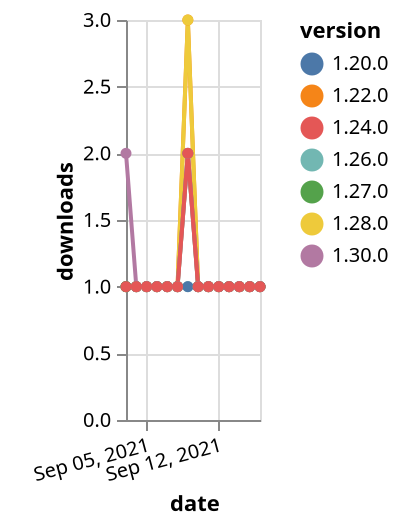 {"$schema": "https://vega.github.io/schema/vega-lite/v5.json", "description": "A simple bar chart with embedded data.", "data": {"values": [{"date": "2021-09-03", "total": 282, "delta": 1, "version": "1.22.0"}, {"date": "2021-09-04", "total": 283, "delta": 1, "version": "1.22.0"}, {"date": "2021-09-05", "total": 284, "delta": 1, "version": "1.22.0"}, {"date": "2021-09-06", "total": 285, "delta": 1, "version": "1.22.0"}, {"date": "2021-09-07", "total": 286, "delta": 1, "version": "1.22.0"}, {"date": "2021-09-08", "total": 287, "delta": 1, "version": "1.22.0"}, {"date": "2021-09-09", "total": 290, "delta": 3, "version": "1.22.0"}, {"date": "2021-09-10", "total": 291, "delta": 1, "version": "1.22.0"}, {"date": "2021-09-11", "total": 292, "delta": 1, "version": "1.22.0"}, {"date": "2021-09-12", "total": 293, "delta": 1, "version": "1.22.0"}, {"date": "2021-09-13", "total": 294, "delta": 1, "version": "1.22.0"}, {"date": "2021-09-14", "total": 295, "delta": 1, "version": "1.22.0"}, {"date": "2021-09-15", "total": 296, "delta": 1, "version": "1.22.0"}, {"date": "2021-09-16", "total": 297, "delta": 1, "version": "1.22.0"}, {"date": "2021-09-03", "total": 161, "delta": 1, "version": "1.28.0"}, {"date": "2021-09-04", "total": 162, "delta": 1, "version": "1.28.0"}, {"date": "2021-09-05", "total": 163, "delta": 1, "version": "1.28.0"}, {"date": "2021-09-06", "total": 164, "delta": 1, "version": "1.28.0"}, {"date": "2021-09-07", "total": 165, "delta": 1, "version": "1.28.0"}, {"date": "2021-09-08", "total": 166, "delta": 1, "version": "1.28.0"}, {"date": "2021-09-09", "total": 169, "delta": 3, "version": "1.28.0"}, {"date": "2021-09-10", "total": 170, "delta": 1, "version": "1.28.0"}, {"date": "2021-09-11", "total": 171, "delta": 1, "version": "1.28.0"}, {"date": "2021-09-12", "total": 172, "delta": 1, "version": "1.28.0"}, {"date": "2021-09-13", "total": 173, "delta": 1, "version": "1.28.0"}, {"date": "2021-09-14", "total": 174, "delta": 1, "version": "1.28.0"}, {"date": "2021-09-15", "total": 175, "delta": 1, "version": "1.28.0"}, {"date": "2021-09-16", "total": 176, "delta": 1, "version": "1.28.0"}, {"date": "2021-09-03", "total": 144, "delta": 1, "version": "1.26.0"}, {"date": "2021-09-04", "total": 145, "delta": 1, "version": "1.26.0"}, {"date": "2021-09-05", "total": 146, "delta": 1, "version": "1.26.0"}, {"date": "2021-09-06", "total": 147, "delta": 1, "version": "1.26.0"}, {"date": "2021-09-07", "total": 148, "delta": 1, "version": "1.26.0"}, {"date": "2021-09-08", "total": 149, "delta": 1, "version": "1.26.0"}, {"date": "2021-09-09", "total": 150, "delta": 1, "version": "1.26.0"}, {"date": "2021-09-10", "total": 151, "delta": 1, "version": "1.26.0"}, {"date": "2021-09-11", "total": 152, "delta": 1, "version": "1.26.0"}, {"date": "2021-09-12", "total": 153, "delta": 1, "version": "1.26.0"}, {"date": "2021-09-13", "total": 154, "delta": 1, "version": "1.26.0"}, {"date": "2021-09-14", "total": 155, "delta": 1, "version": "1.26.0"}, {"date": "2021-09-15", "total": 156, "delta": 1, "version": "1.26.0"}, {"date": "2021-09-16", "total": 157, "delta": 1, "version": "1.26.0"}, {"date": "2021-09-03", "total": 213, "delta": 1, "version": "1.20.0"}, {"date": "2021-09-04", "total": 214, "delta": 1, "version": "1.20.0"}, {"date": "2021-09-05", "total": 215, "delta": 1, "version": "1.20.0"}, {"date": "2021-09-06", "total": 216, "delta": 1, "version": "1.20.0"}, {"date": "2021-09-07", "total": 217, "delta": 1, "version": "1.20.0"}, {"date": "2021-09-08", "total": 218, "delta": 1, "version": "1.20.0"}, {"date": "2021-09-09", "total": 219, "delta": 1, "version": "1.20.0"}, {"date": "2021-09-10", "total": 220, "delta": 1, "version": "1.20.0"}, {"date": "2021-09-11", "total": 221, "delta": 1, "version": "1.20.0"}, {"date": "2021-09-12", "total": 222, "delta": 1, "version": "1.20.0"}, {"date": "2021-09-13", "total": 223, "delta": 1, "version": "1.20.0"}, {"date": "2021-09-14", "total": 224, "delta": 1, "version": "1.20.0"}, {"date": "2021-09-15", "total": 225, "delta": 1, "version": "1.20.0"}, {"date": "2021-09-16", "total": 226, "delta": 1, "version": "1.20.0"}, {"date": "2021-09-03", "total": 136, "delta": 1, "version": "1.27.0"}, {"date": "2021-09-04", "total": 137, "delta": 1, "version": "1.27.0"}, {"date": "2021-09-05", "total": 138, "delta": 1, "version": "1.27.0"}, {"date": "2021-09-06", "total": 139, "delta": 1, "version": "1.27.0"}, {"date": "2021-09-07", "total": 140, "delta": 1, "version": "1.27.0"}, {"date": "2021-09-08", "total": 141, "delta": 1, "version": "1.27.0"}, {"date": "2021-09-09", "total": 143, "delta": 2, "version": "1.27.0"}, {"date": "2021-09-10", "total": 144, "delta": 1, "version": "1.27.0"}, {"date": "2021-09-11", "total": 145, "delta": 1, "version": "1.27.0"}, {"date": "2021-09-12", "total": 146, "delta": 1, "version": "1.27.0"}, {"date": "2021-09-13", "total": 147, "delta": 1, "version": "1.27.0"}, {"date": "2021-09-14", "total": 148, "delta": 1, "version": "1.27.0"}, {"date": "2021-09-15", "total": 149, "delta": 1, "version": "1.27.0"}, {"date": "2021-09-16", "total": 150, "delta": 1, "version": "1.27.0"}, {"date": "2021-09-03", "total": 117, "delta": 2, "version": "1.30.0"}, {"date": "2021-09-04", "total": 118, "delta": 1, "version": "1.30.0"}, {"date": "2021-09-05", "total": 119, "delta": 1, "version": "1.30.0"}, {"date": "2021-09-06", "total": 120, "delta": 1, "version": "1.30.0"}, {"date": "2021-09-07", "total": 121, "delta": 1, "version": "1.30.0"}, {"date": "2021-09-08", "total": 122, "delta": 1, "version": "1.30.0"}, {"date": "2021-09-09", "total": 124, "delta": 2, "version": "1.30.0"}, {"date": "2021-09-10", "total": 125, "delta": 1, "version": "1.30.0"}, {"date": "2021-09-11", "total": 126, "delta": 1, "version": "1.30.0"}, {"date": "2021-09-12", "total": 127, "delta": 1, "version": "1.30.0"}, {"date": "2021-09-13", "total": 128, "delta": 1, "version": "1.30.0"}, {"date": "2021-09-14", "total": 129, "delta": 1, "version": "1.30.0"}, {"date": "2021-09-15", "total": 130, "delta": 1, "version": "1.30.0"}, {"date": "2021-09-16", "total": 131, "delta": 1, "version": "1.30.0"}, {"date": "2021-09-03", "total": 167, "delta": 1, "version": "1.24.0"}, {"date": "2021-09-04", "total": 168, "delta": 1, "version": "1.24.0"}, {"date": "2021-09-05", "total": 169, "delta": 1, "version": "1.24.0"}, {"date": "2021-09-06", "total": 170, "delta": 1, "version": "1.24.0"}, {"date": "2021-09-07", "total": 171, "delta": 1, "version": "1.24.0"}, {"date": "2021-09-08", "total": 172, "delta": 1, "version": "1.24.0"}, {"date": "2021-09-09", "total": 174, "delta": 2, "version": "1.24.0"}, {"date": "2021-09-10", "total": 175, "delta": 1, "version": "1.24.0"}, {"date": "2021-09-11", "total": 176, "delta": 1, "version": "1.24.0"}, {"date": "2021-09-12", "total": 177, "delta": 1, "version": "1.24.0"}, {"date": "2021-09-13", "total": 178, "delta": 1, "version": "1.24.0"}, {"date": "2021-09-14", "total": 179, "delta": 1, "version": "1.24.0"}, {"date": "2021-09-15", "total": 180, "delta": 1, "version": "1.24.0"}, {"date": "2021-09-16", "total": 181, "delta": 1, "version": "1.24.0"}]}, "width": "container", "mark": {"type": "line", "point": {"filled": true}}, "encoding": {"x": {"field": "date", "type": "temporal", "timeUnit": "yearmonthdate", "title": "date", "axis": {"labelAngle": -15}}, "y": {"field": "delta", "type": "quantitative", "title": "downloads"}, "color": {"field": "version", "type": "nominal"}, "tooltip": {"field": "delta"}}}
